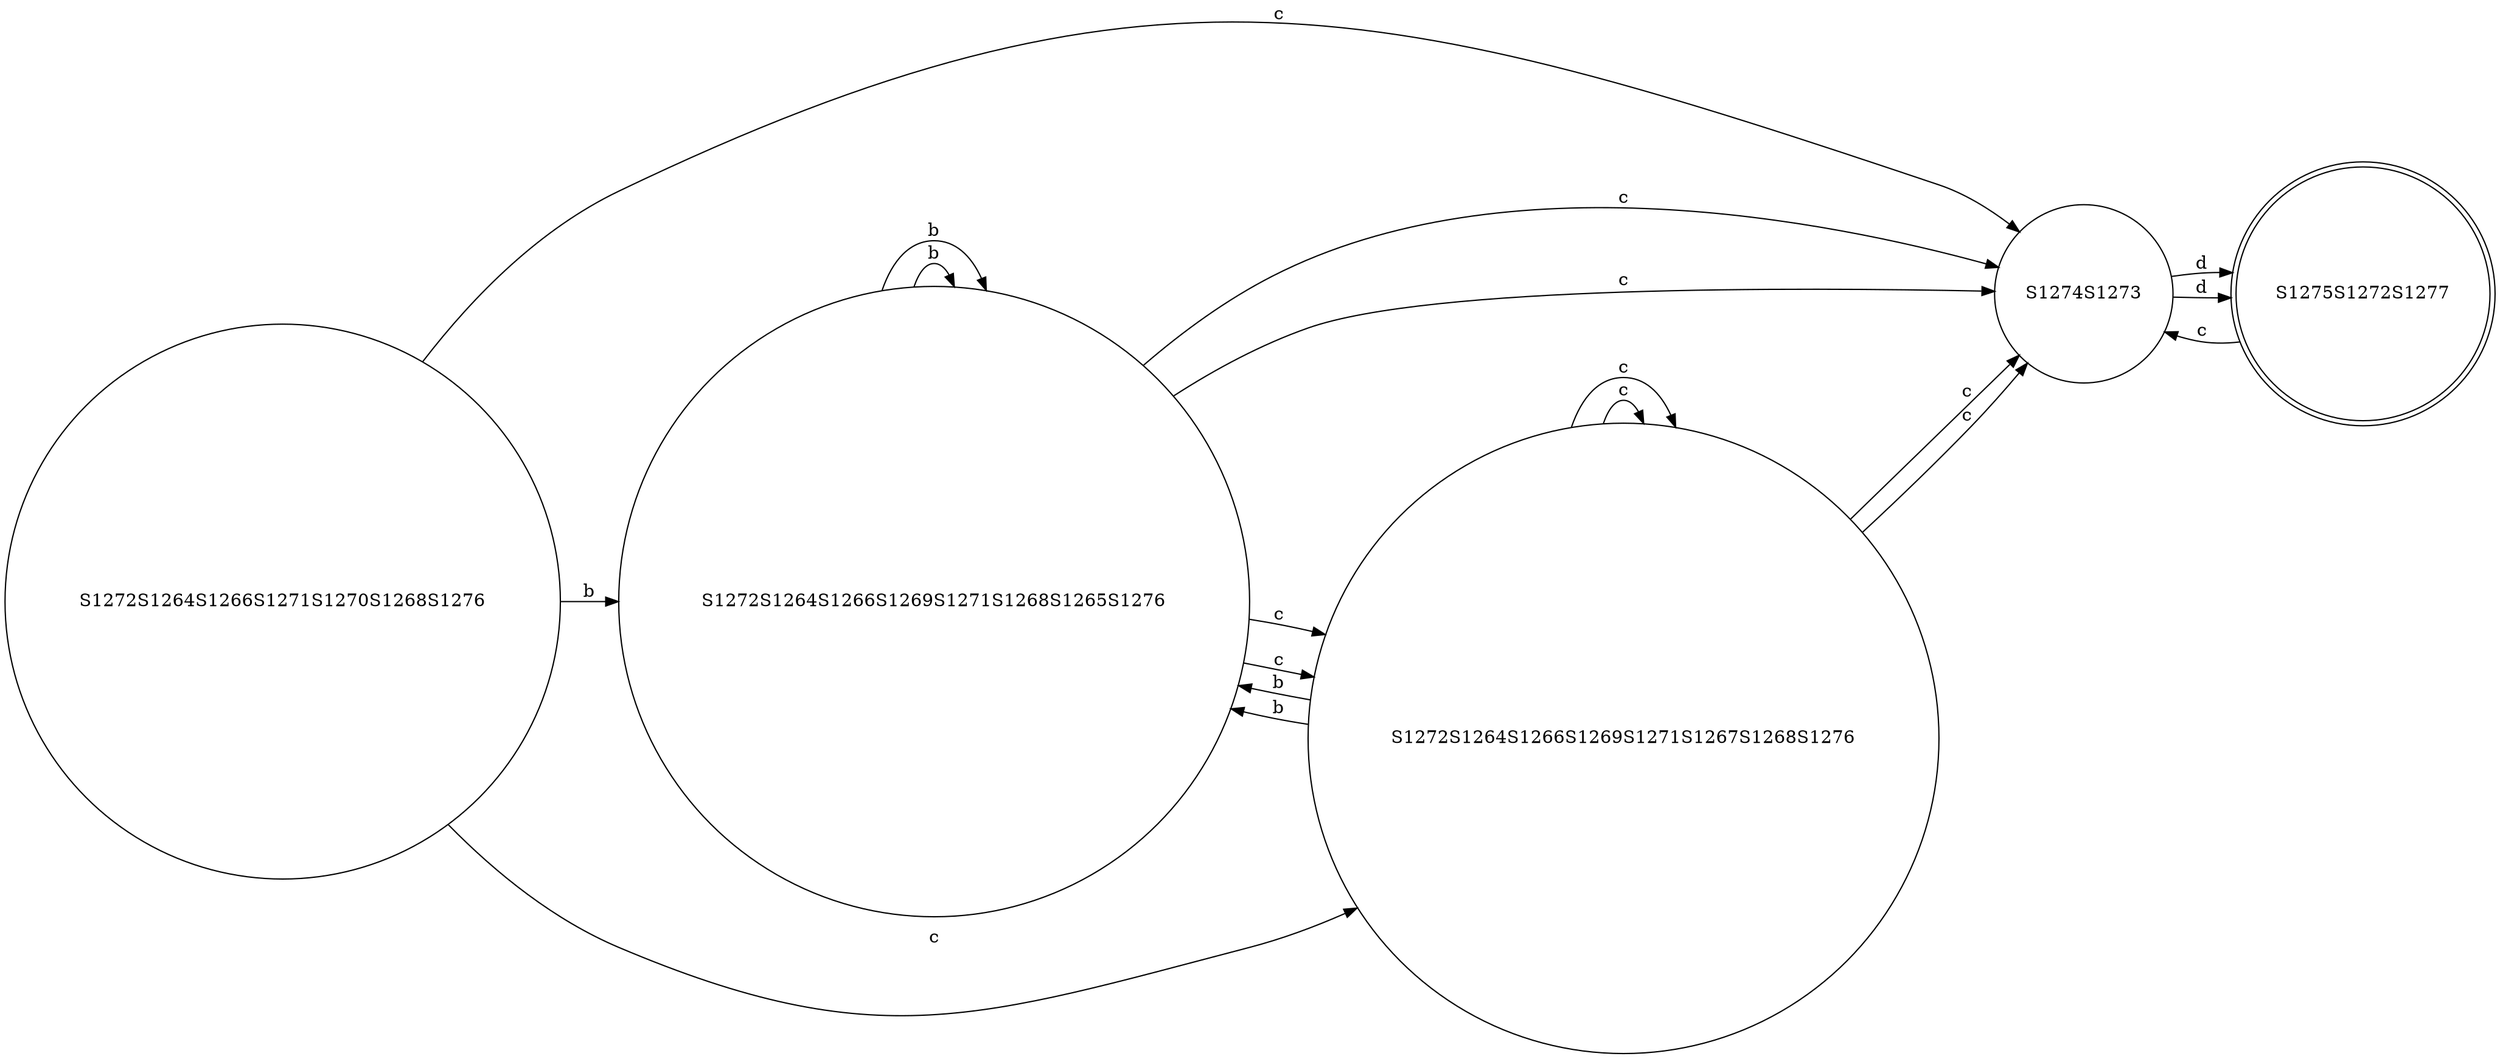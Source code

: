 // DFA graph
digraph {
	graph [rankdir=LR]
	S1272S1264S1266S1271S1270S1268S1276 [label=S1272S1264S1266S1271S1270S1268S1276 shape=circle]
	S1272S1264S1266S1271S1270S1268S1276 -> S1274S1273 [label=c]
	S1272S1264S1266S1271S1270S1268S1276 -> S1272S1264S1266S1269S1271S1268S1265S1276 [label=b]
	S1272S1264S1266S1271S1270S1268S1276 -> S1272S1264S1266S1269S1271S1267S1268S1276 [label=c]
	S1274S1273 [label=S1274S1273 shape=circle]
	S1274S1273 -> S1275S1272S1277 [label=d]
	S1272S1264S1266S1269S1271S1268S1265S1276 [label=S1272S1264S1266S1269S1271S1268S1265S1276 shape=circle]
	S1272S1264S1266S1269S1271S1268S1265S1276 -> S1274S1273 [label=c]
	S1272S1264S1266S1269S1271S1268S1265S1276 -> S1272S1264S1266S1269S1271S1268S1265S1276 [label=b]
	S1272S1264S1266S1269S1271S1268S1265S1276 -> S1272S1264S1266S1269S1271S1267S1268S1276 [label=c]
	S1272S1264S1266S1269S1271S1267S1268S1276 [label=S1272S1264S1266S1269S1271S1267S1268S1276 shape=circle]
	S1272S1264S1266S1269S1271S1267S1268S1276 -> S1274S1273 [label=c]
	S1272S1264S1266S1269S1271S1267S1268S1276 -> S1272S1264S1266S1269S1271S1268S1265S1276 [label=b]
	S1272S1264S1266S1269S1271S1267S1268S1276 -> S1272S1264S1266S1269S1271S1267S1268S1276 [label=c]
	S1275S1272S1277 [label=S1275S1272S1277 shape=doublecircle]
	S1275S1272S1277 -> S1274S1273 [label=c]
	S1274S1273 [label=S1274S1273 shape=circle]
	S1274S1273 -> S1275S1272S1277 [label=d]
	S1272S1264S1266S1269S1271S1268S1265S1276 [label=S1272S1264S1266S1269S1271S1268S1265S1276 shape=circle]
	S1272S1264S1266S1269S1271S1268S1265S1276 -> S1274S1273 [label=c]
	S1272S1264S1266S1269S1271S1268S1265S1276 -> S1272S1264S1266S1269S1271S1268S1265S1276 [label=b]
	S1272S1264S1266S1269S1271S1268S1265S1276 -> S1272S1264S1266S1269S1271S1267S1268S1276 [label=c]
	S1272S1264S1266S1269S1271S1267S1268S1276 [label=S1272S1264S1266S1269S1271S1267S1268S1276 shape=circle]
	S1272S1264S1266S1269S1271S1267S1268S1276 -> S1274S1273 [label=c]
	S1272S1264S1266S1269S1271S1267S1268S1276 -> S1272S1264S1266S1269S1271S1268S1265S1276 [label=b]
	S1272S1264S1266S1269S1271S1267S1268S1276 -> S1272S1264S1266S1269S1271S1267S1268S1276 [label=c]
}
